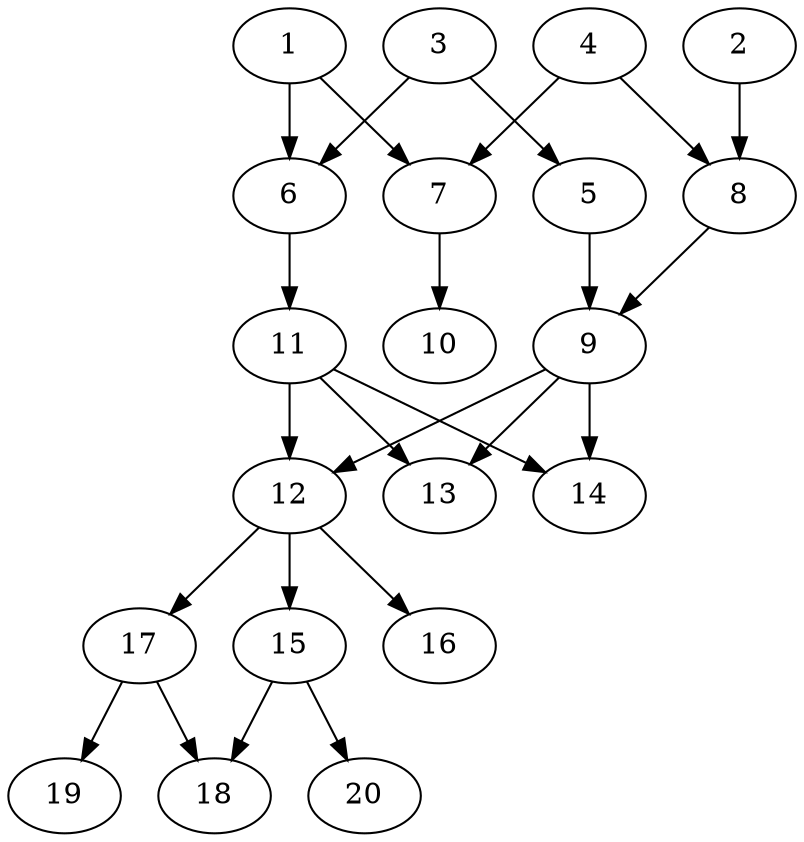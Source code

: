 // DAG automatically generated by daggen at Sat Jul 27 15:35:20 2019
// ./daggen --dot -n 20 --ccr 0.4 --fat 0.4 --regular 0.5 --density 0.5 --mindata 5242880 --maxdata 52428800 
digraph G {
  1 [size="70236160", alpha="0.05", expect_size="28094464"] 
  1 -> 6 [size ="28094464"]
  1 -> 7 [size ="28094464"]
  2 [size="73541120", alpha="0.17", expect_size="29416448"] 
  2 -> 8 [size ="29416448"]
  3 [size="117539840", alpha="0.07", expect_size="47015936"] 
  3 -> 5 [size ="47015936"]
  3 -> 6 [size ="47015936"]
  4 [size="124861440", alpha="0.08", expect_size="49944576"] 
  4 -> 7 [size ="49944576"]
  4 -> 8 [size ="49944576"]
  5 [size="22110720", alpha="0.04", expect_size="8844288"] 
  5 -> 9 [size ="8844288"]
  6 [size="84423680", alpha="0.03", expect_size="33769472"] 
  6 -> 11 [size ="33769472"]
  7 [size="100390400", alpha="0.06", expect_size="40156160"] 
  7 -> 10 [size ="40156160"]
  8 [size="91197440", alpha="0.05", expect_size="36478976"] 
  8 -> 9 [size ="36478976"]
  9 [size="86440960", alpha="0.04", expect_size="34576384"] 
  9 -> 12 [size ="34576384"]
  9 -> 13 [size ="34576384"]
  9 -> 14 [size ="34576384"]
  10 [size="30901760", alpha="0.17", expect_size="12360704"] 
  11 [size="128711680", alpha="0.16", expect_size="51484672"] 
  11 -> 12 [size ="51484672"]
  11 -> 13 [size ="51484672"]
  11 -> 14 [size ="51484672"]
  12 [size="38016000", alpha="0.07", expect_size="15206400"] 
  12 -> 15 [size ="15206400"]
  12 -> 16 [size ="15206400"]
  12 -> 17 [size ="15206400"]
  13 [size="17889280", alpha="0.04", expect_size="7155712"] 
  14 [size="56273920", alpha="0.12", expect_size="22509568"] 
  15 [size="102609920", alpha="0.07", expect_size="41043968"] 
  15 -> 18 [size ="41043968"]
  15 -> 20 [size ="41043968"]
  16 [size="123389440", alpha="0.19", expect_size="49355776"] 
  17 [size="24762880", alpha="0.10", expect_size="9905152"] 
  17 -> 18 [size ="9905152"]
  17 -> 19 [size ="9905152"]
  18 [size="61744640", alpha="0.13", expect_size="24697856"] 
  19 [size="90032640", alpha="0.14", expect_size="36013056"] 
  20 [size="115368960", alpha="0.10", expect_size="46147584"] 
}
